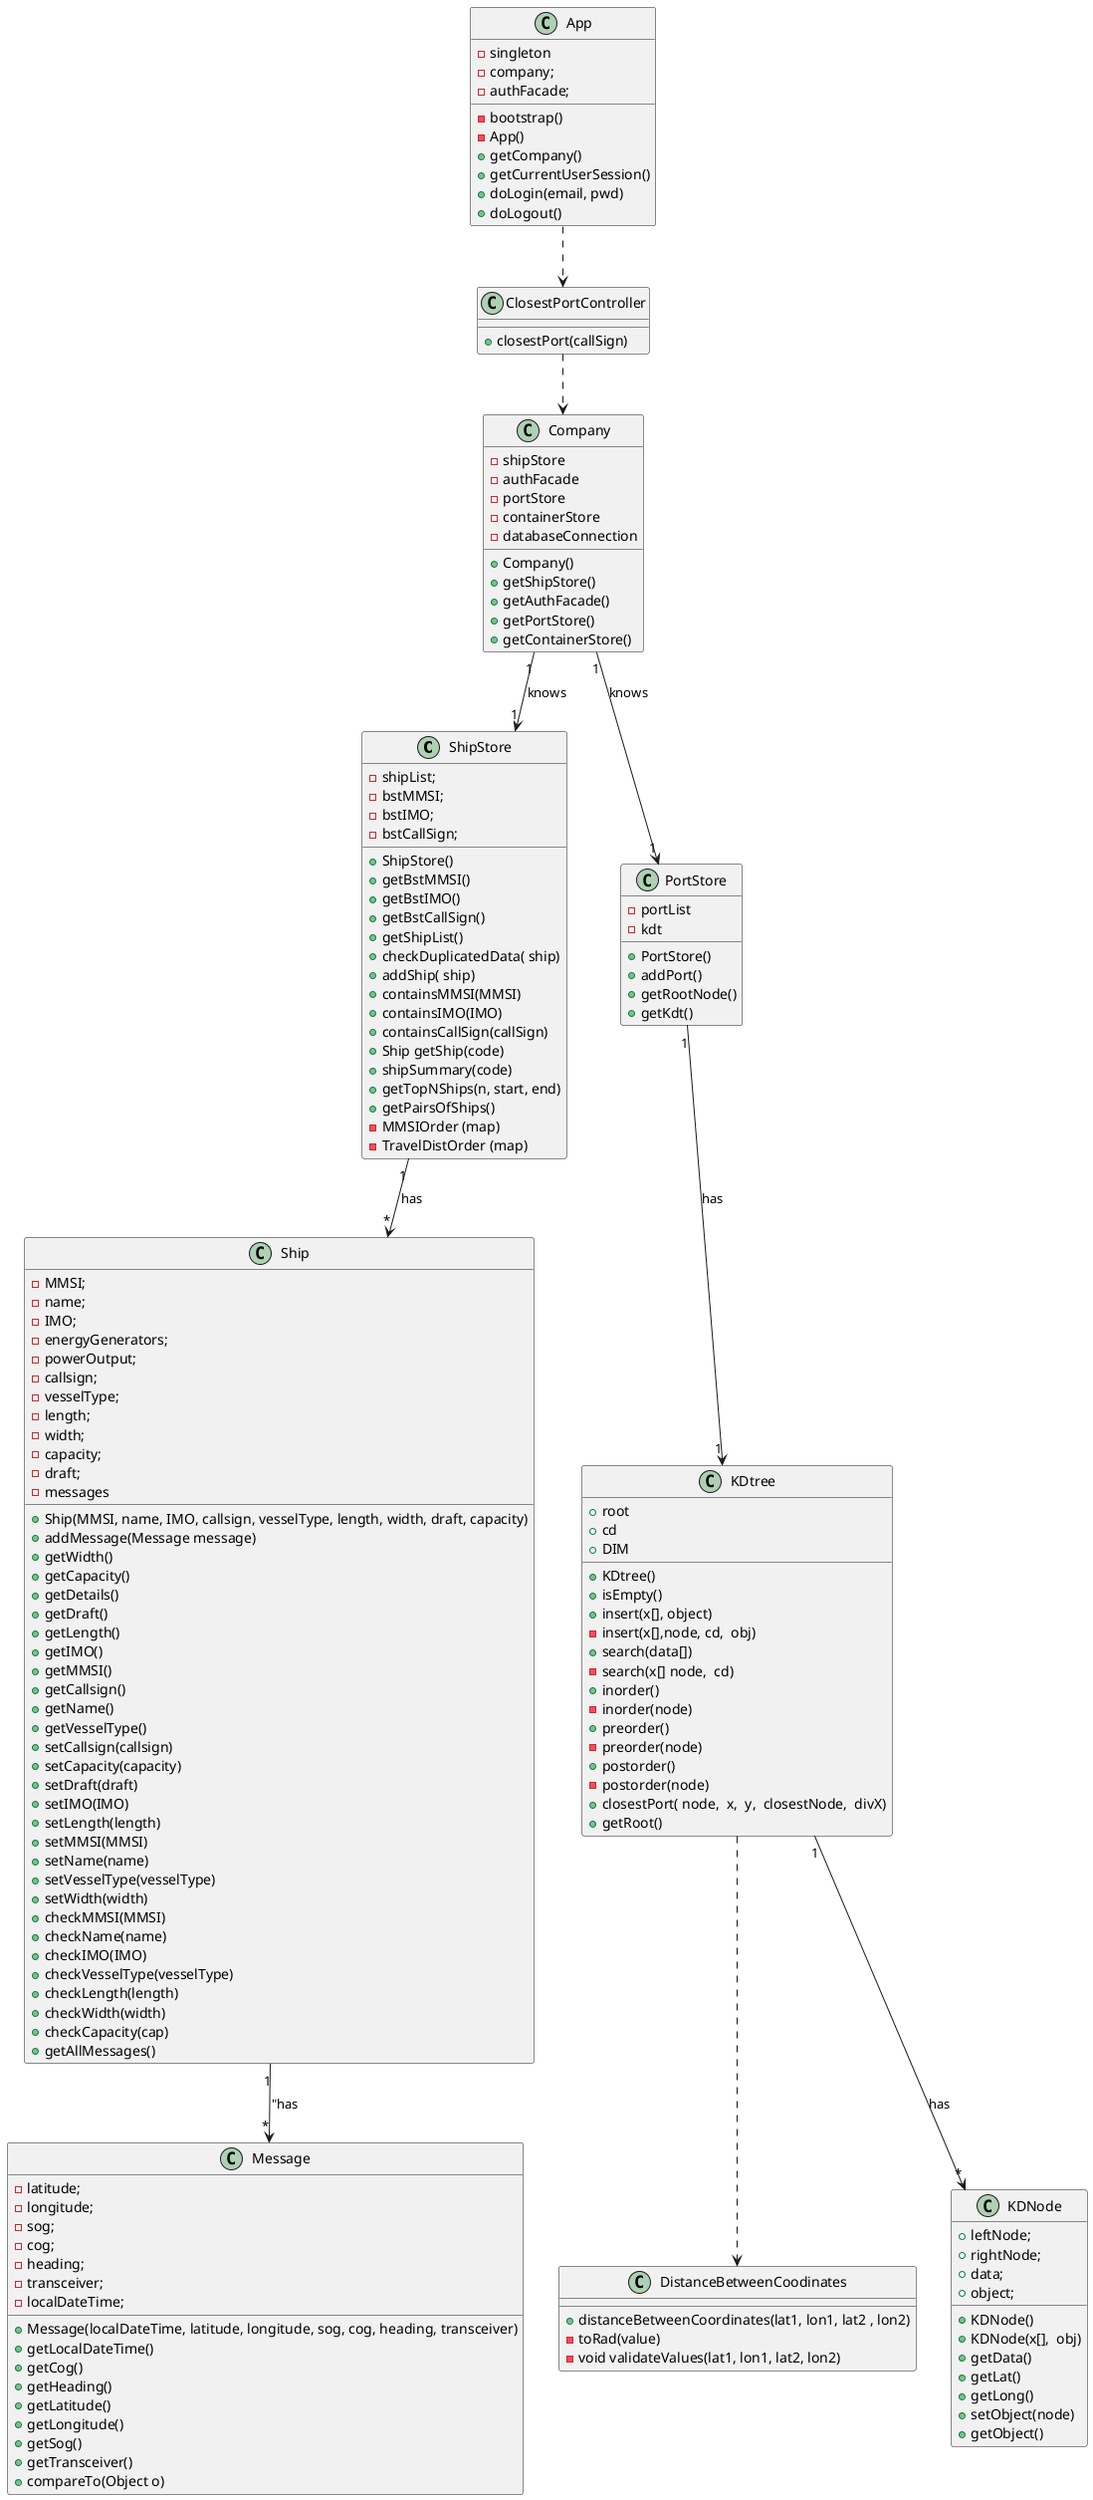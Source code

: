 @startuml
'https://plantuml.com/class-diagram



class ShipStore{
-shipList;
    -bstMMSI;
    -bstIMO;
    -bstCallSign;
 + ShipStore()
  + getBstMMSI()
  + getBstIMO()
   + getBstCallSign()
    + getShipList()
     + checkDuplicatedData( ship)
     + addShip( ship)
     + containsMMSI(MMSI)
      + containsIMO(IMO)
       + containsCallSign(callSign)
       + Ship getShip(code)
       + shipSummary(code)
    +  getTopNShips(n, start, end)
    + getPairsOfShips()
     -MMSIOrder (map)
     - TravelDistOrder (map)
}
class App{
-bootstrap()
- singleton
- company;
- authFacade;
-App()
+  getCompany()
+  getCurrentUserSession()
 + doLogin(email, pwd)
 + doLogout()
}
 class Message{

 -latitude;
     -longitude;
     -sog;
     -cog;
     -heading;
     -transceiver;
     -localDateTime;
      + Message(localDateTime, latitude, longitude, sog, cog, heading, transceiver)
 + getLocalDateTime()
 + getCog()
  + getHeading()
  + getLatitude()
  + getLongitude()
  + getSog()
  + getTransceiver()
   + compareTo(Object o)
 }
  class Ship {
      -MMSI;
      -name;
      -IMO;
      -energyGenerators;
      -powerOutput;
      -callsign;
      -vesselType;
      -length;
      -width;
      -capacity;
      -draft;
      -messages
       + Ship(MMSI, name, IMO, callsign, vesselType, length, width, draft, capacity)
      + addMessage(Message message)
      + getWidth()
      + getCapacity()
       + getDetails()
     + getDraft()
     + getLength()
      + getIMO()
       + getMMSI()
       + getCallsign()
      + getName()
      + getVesselType()
       + setCallsign(callsign)
       + setCapacity(capacity)
        + setDraft(draft)
         + setIMO(IMO)
          + setLength(length)
          + setMMSI(MMSI)
          + setName(name)
          + setVesselType(vesselType)
          + setWidth(width)
          + checkMMSI(MMSI)
           + checkName(name)
           + checkIMO(IMO)
            + checkVesselType(vesselType)
             + checkLength(length)
             + checkWidth(width)
              + checkCapacity(cap)
               + getAllMessages()
      }
class DistanceBetweenCoodinates{
           + distanceBetweenCoordinates(lat1, lon1, lat2 , lon2)
      - toRad(value)
      - void validateValues(lat1, lon1, lat2, lon2)


          }

      class Company {
      -shipStore
      -authFacade
      -portStore
      -containerStore
      -databaseConnection

      +Company()
      +getShipStore()
      +getAuthFacade()
        +getPortStore()
        +getContainerStore()



      }
class ClosestPortController{
    +closestPort(callSign)

}
class PortStore {
-portList
-kdt
+PortStore()
+addPort()
+getRootNode()
+getKdt()

}
class KDtree{
+root
+cd
+DIM

+KDtree()
+isEmpty()
+insert(x[], object)
-insert(x[],node, cd,  obj)
+search(data[])
-search(x[] node,  cd)
+inorder()
-inorder(node)
+preorder()
-preorder(node)
+postorder()
-postorder(node)
+closestPort( node,  x,  y,  closestNode,  divX)
+getRoot()
}
class KDNode {
    + leftNode;
    + rightNode;
    +data;
    + object;

    + KDNode()
   +KDNode(x[],  obj)
   +getData()
   +getLat()
   +getLong()
    +setObject(node)
     +getObject()
}
KDtree  ..>  DistanceBetweenCoodinates
App  ..>ClosestPortController
ClosestPortController ..> Company
Company "1" -->"1" ShipStore : "knows"
Company "1" -->"1" PortStore : "knows"
PortStore "1" --> "1" KDtree : "has"
KDtree "1" --> "*" KDNode :"has"
ShipStore "1" --> "*" Ship: "has"
Ship "1" --> "*" Message:"has
@enduml
